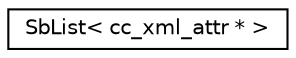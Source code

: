digraph "Graphical Class Hierarchy"
{
 // LATEX_PDF_SIZE
  edge [fontname="Helvetica",fontsize="10",labelfontname="Helvetica",labelfontsize="10"];
  node [fontname="Helvetica",fontsize="10",shape=record];
  rankdir="LR";
  Node0 [label="SbList\< cc_xml_attr * \>",height=0.2,width=0.4,color="black", fillcolor="white", style="filled",URL="$classSbList.html",tooltip=" "];
}
